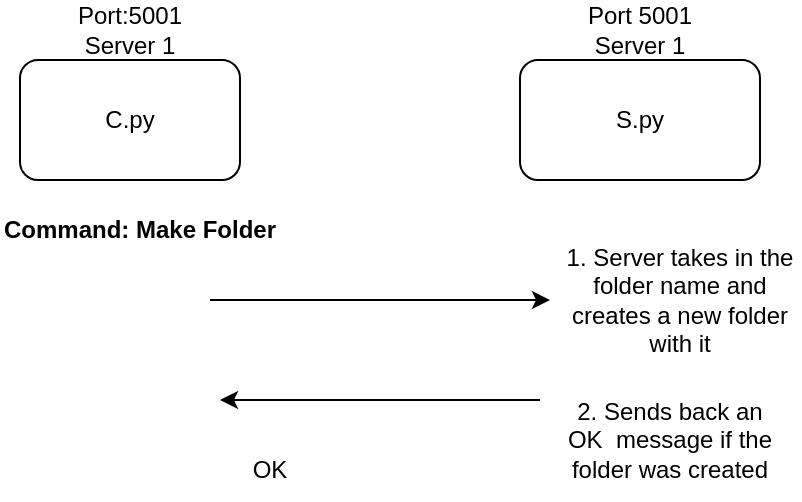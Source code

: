 <mxfile version="26.1.1">
  <diagram name="Page-1" id="yDnLNTrgaivsv-ChQ3JM">
    <mxGraphModel dx="1042" dy="565" grid="1" gridSize="10" guides="1" tooltips="1" connect="1" arrows="1" fold="1" page="1" pageScale="1" pageWidth="827" pageHeight="1169" math="0" shadow="0">
      <root>
        <mxCell id="0" />
        <mxCell id="1" parent="0" />
        <mxCell id="_3v_HFheVvCoIq1IiZzC-1" value="" style="rounded=1;whiteSpace=wrap;html=1;fontSize=20;" vertex="1" parent="1">
          <mxGeometry x="180" y="110" width="110" height="60" as="geometry" />
        </mxCell>
        <mxCell id="_3v_HFheVvCoIq1IiZzC-2" value="C.py" style="text;html=1;align=center;verticalAlign=middle;whiteSpace=wrap;rounded=0;" vertex="1" parent="1">
          <mxGeometry x="195" y="117.5" width="80" height="45" as="geometry" />
        </mxCell>
        <mxCell id="_3v_HFheVvCoIq1IiZzC-3" value="" style="rounded=1;whiteSpace=wrap;html=1;" vertex="1" parent="1">
          <mxGeometry x="430" y="110" width="120" height="60" as="geometry" />
        </mxCell>
        <mxCell id="_3v_HFheVvCoIq1IiZzC-4" value="S.py" style="text;html=1;align=center;verticalAlign=middle;whiteSpace=wrap;rounded=0;" vertex="1" parent="1">
          <mxGeometry x="460" y="125" width="60" height="30" as="geometry" />
        </mxCell>
        <mxCell id="_3v_HFheVvCoIq1IiZzC-5" value="Port:5001&lt;div&gt;Server 1&lt;/div&gt;" style="text;html=1;align=center;verticalAlign=middle;whiteSpace=wrap;rounded=0;" vertex="1" parent="1">
          <mxGeometry x="205" y="80" width="60" height="30" as="geometry" />
        </mxCell>
        <mxCell id="_3v_HFheVvCoIq1IiZzC-7" value="Port 5001&lt;div&gt;Server 1&lt;/div&gt;" style="text;html=1;align=center;verticalAlign=middle;whiteSpace=wrap;rounded=0;" vertex="1" parent="1">
          <mxGeometry x="460" y="80" width="60" height="30" as="geometry" />
        </mxCell>
        <mxCell id="_3v_HFheVvCoIq1IiZzC-8" value="" style="endArrow=classic;html=1;rounded=0;" edge="1" parent="1">
          <mxGeometry width="50" height="50" relative="1" as="geometry">
            <mxPoint x="275" y="230" as="sourcePoint" />
            <mxPoint x="445" y="230" as="targetPoint" />
          </mxGeometry>
        </mxCell>
        <mxCell id="_3v_HFheVvCoIq1IiZzC-9" value="&lt;b&gt;Command: Make Folder&lt;/b&gt;" style="text;html=1;align=center;verticalAlign=middle;whiteSpace=wrap;rounded=0;" vertex="1" parent="1">
          <mxGeometry x="170" y="180" width="140" height="30" as="geometry" />
        </mxCell>
        <mxCell id="_3v_HFheVvCoIq1IiZzC-10" value="1. Server takes in the folder name and creates a new folder with it" style="text;html=1;align=center;verticalAlign=middle;whiteSpace=wrap;rounded=0;" vertex="1" parent="1">
          <mxGeometry x="450" y="190" width="120" height="80" as="geometry" />
        </mxCell>
        <mxCell id="_3v_HFheVvCoIq1IiZzC-11" value="" style="endArrow=classic;html=1;rounded=0;" edge="1" parent="1">
          <mxGeometry width="50" height="50" relative="1" as="geometry">
            <mxPoint x="440" y="280" as="sourcePoint" />
            <mxPoint x="280" y="280" as="targetPoint" />
          </mxGeometry>
        </mxCell>
        <mxCell id="_3v_HFheVvCoIq1IiZzC-12" value="2. Sends back an OK&amp;nbsp; message if the folder was created" style="text;html=1;align=center;verticalAlign=middle;whiteSpace=wrap;rounded=0;" vertex="1" parent="1">
          <mxGeometry x="450" y="270" width="110" height="60" as="geometry" />
        </mxCell>
        <mxCell id="_3v_HFheVvCoIq1IiZzC-14" value="OK" style="text;html=1;align=center;verticalAlign=middle;whiteSpace=wrap;rounded=0;" vertex="1" parent="1">
          <mxGeometry x="275" y="300" width="60" height="30" as="geometry" />
        </mxCell>
      </root>
    </mxGraphModel>
  </diagram>
</mxfile>

